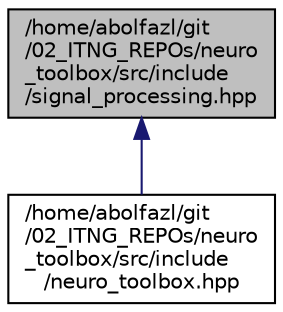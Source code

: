 digraph "/home/abolfazl/git/02_ITNG_REPOs/neuro_toolbox/src/include/signal_processing.hpp"
{
  edge [fontname="Helvetica",fontsize="10",labelfontname="Helvetica",labelfontsize="10"];
  node [fontname="Helvetica",fontsize="10",shape=record];
  Node14 [label="/home/abolfazl/git\l/02_ITNG_REPOs/neuro\l_toolbox/src/include\l/signal_processing.hpp",height=0.2,width=0.4,color="black", fillcolor="grey75", style="filled", fontcolor="black"];
  Node14 -> Node15 [dir="back",color="midnightblue",fontsize="10",style="solid",fontname="Helvetica"];
  Node15 [label="/home/abolfazl/git\l/02_ITNG_REPOs/neuro\l_toolbox/src/include\l/neuro_toolbox.hpp",height=0.2,width=0.4,color="black", fillcolor="white", style="filled",URL="$neuro__toolbox_8hpp.html"];
}
